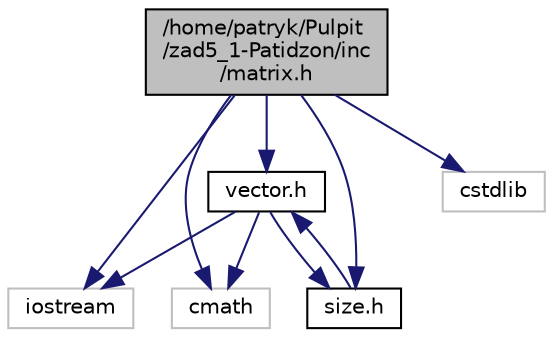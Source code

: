 digraph "/home/patryk/Pulpit/zad5_1-Patidzon/inc/matrix.h"
{
 // LATEX_PDF_SIZE
  edge [fontname="Helvetica",fontsize="10",labelfontname="Helvetica",labelfontsize="10"];
  node [fontname="Helvetica",fontsize="10",shape=record];
  Node1 [label="/home/patryk/Pulpit\l/zad5_1-Patidzon/inc\l/matrix.h",height=0.2,width=0.4,color="black", fillcolor="grey75", style="filled", fontcolor="black",tooltip="plik zawiera definicje szablonu klasy Macierz<>"];
  Node1 -> Node2 [color="midnightblue",fontsize="10",style="solid",fontname="Helvetica"];
  Node2 [label="vector.h",height=0.2,width=0.4,color="black", fillcolor="white", style="filled",URL="$vector_8h.html",tooltip="Ten plik zawiera definicje szablonu Wektor<>"];
  Node2 -> Node3 [color="midnightblue",fontsize="10",style="solid",fontname="Helvetica"];
  Node3 [label="iostream",height=0.2,width=0.4,color="grey75", fillcolor="white", style="filled",tooltip=" "];
  Node2 -> Node4 [color="midnightblue",fontsize="10",style="solid",fontname="Helvetica"];
  Node4 [label="cmath",height=0.2,width=0.4,color="grey75", fillcolor="white", style="filled",tooltip=" "];
  Node2 -> Node5 [color="midnightblue",fontsize="10",style="solid",fontname="Helvetica"];
  Node5 [label="size.h",height=0.2,width=0.4,color="black", fillcolor="white", style="filled",URL="$size_8h.html",tooltip=" "];
  Node5 -> Node2 [color="midnightblue",fontsize="10",style="solid",fontname="Helvetica"];
  Node1 -> Node3 [color="midnightblue",fontsize="10",style="solid",fontname="Helvetica"];
  Node1 -> Node6 [color="midnightblue",fontsize="10",style="solid",fontname="Helvetica"];
  Node6 [label="cstdlib",height=0.2,width=0.4,color="grey75", fillcolor="white", style="filled",tooltip=" "];
  Node1 -> Node4 [color="midnightblue",fontsize="10",style="solid",fontname="Helvetica"];
  Node1 -> Node5 [color="midnightblue",fontsize="10",style="solid",fontname="Helvetica"];
}

